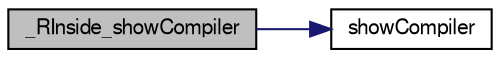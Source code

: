 digraph "_RInside_showCompiler"
{
 // LATEX_PDF_SIZE
  bgcolor="transparent";
  edge [fontname="FreeSans",fontsize="10",labelfontname="FreeSans",labelfontsize="10"];
  node [fontname="FreeSans",fontsize="10",shape=record];
  rankdir="LR";
  Node1 [label="_RInside_showCompiler",height=0.2,width=0.4,color="black", fillcolor="grey75", style="filled", fontcolor="black",tooltip=" "];
  Node1 -> Node2 [color="midnightblue",fontsize="10",style="solid",fontname="FreeSans"];
  Node2 [label="showCompiler",height=0.2,width=0.4,color="black",URL="$RcppExports_8cpp.html#ad21487f1c873f315467c878b81cb4a0d",tooltip=" "];
}
